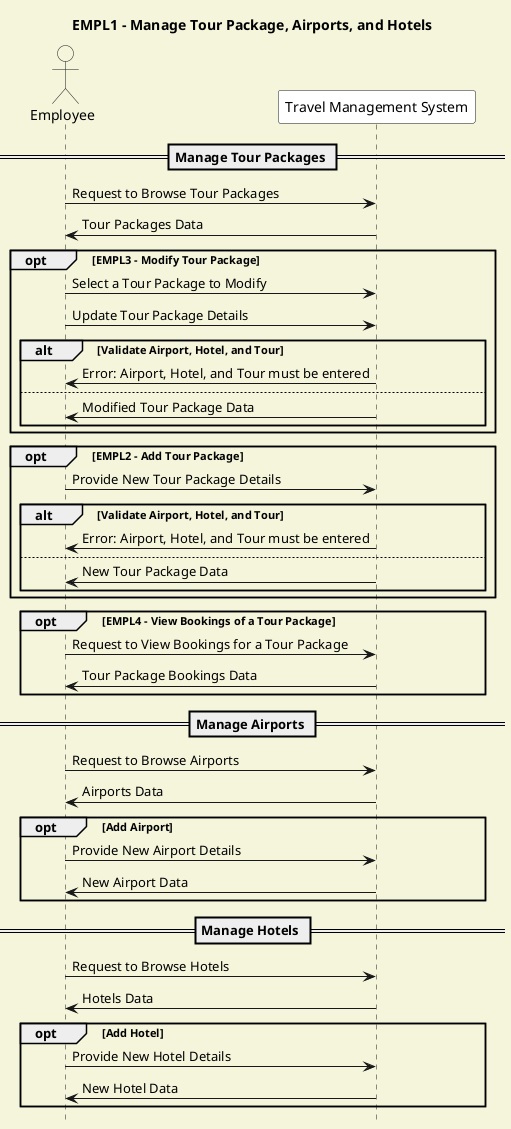 @startuml
title EMPL1 - Manage Tour Package, Airports, and Hotels

skinparam backgroundColor #F5F5DC
hide footbox

actor "Employee" as Employee #F5F5DC
participant "Travel Management System" as TMS #FFFFFF

== Manage Tour Packages ==
Employee -> TMS : Request to Browse Tour Packages
TMS -> Employee : Tour Packages Data

opt EMPL3 - Modify Tour Package
    Employee -> TMS : Select a Tour Package to Modify
    Employee -> TMS : Update Tour Package Details
    alt Validate Airport, Hotel, and Tour
        TMS -> Employee : Error: Airport, Hotel, and Tour must be entered
    else
        TMS -> Employee : Modified Tour Package Data
    end
end

opt EMPL2 - Add Tour Package
    Employee -> TMS : Provide New Tour Package Details
    alt Validate Airport, Hotel, and Tour
        TMS -> Employee : Error: Airport, Hotel, and Tour must be entered
    else
        TMS -> Employee : New Tour Package Data
    end
end

opt EMPL4 - View Bookings of a Tour Package
    Employee -> TMS : Request to View Bookings for a Tour Package
    TMS -> Employee : Tour Package Bookings Data
end

== Manage Airports ==
Employee -> TMS : Request to Browse Airports
TMS -> Employee : Airports Data

opt Add Airport
    Employee -> TMS : Provide New Airport Details
    TMS -> Employee : New Airport Data
end

== Manage Hotels ==
Employee -> TMS : Request to Browse Hotels
TMS -> Employee : Hotels Data

opt Add Hotel
    Employee -> TMS : Provide New Hotel Details
    TMS -> Employee : New Hotel Data
end

@enduml
